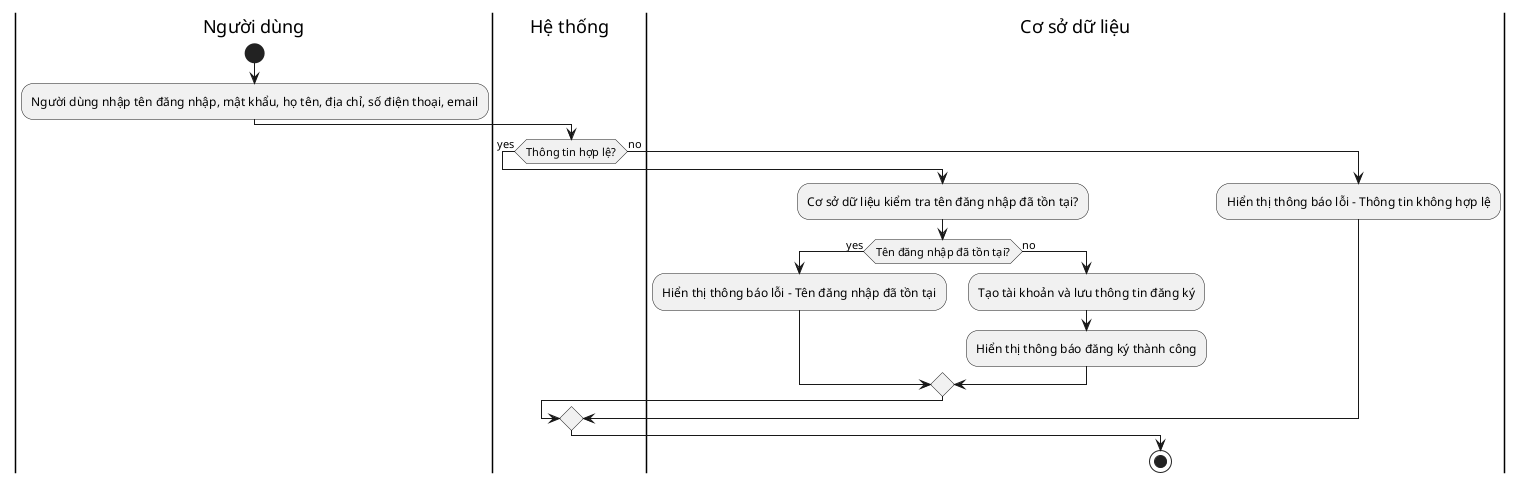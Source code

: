 @startuml

|Người dùng|
start
:Người dùng nhập tên đăng nhập, mật khẩu, họ tên, địa chỉ, số điện thoại, email;
|Hệ thống|
if (Thông tin hợp lệ?) then (yes)
  |Cơ sở dữ liệu|
  :Cơ sở dữ liệu kiểm tra tên đăng nhập đã tồn tại?;
  if (Tên đăng nhập đã tồn tại?) then (yes)
    :Hiển thị thông báo lỗi - Tên đăng nhập đã tồn tại;
  else (no)
    :Tạo tài khoản và lưu thông tin đăng ký;
    :Hiển thị thông báo đăng ký thành công;
  endif
else (no)
  :Hiển thị thông báo lỗi - Thông tin không hợp lệ;
endif

stop

@enduml
